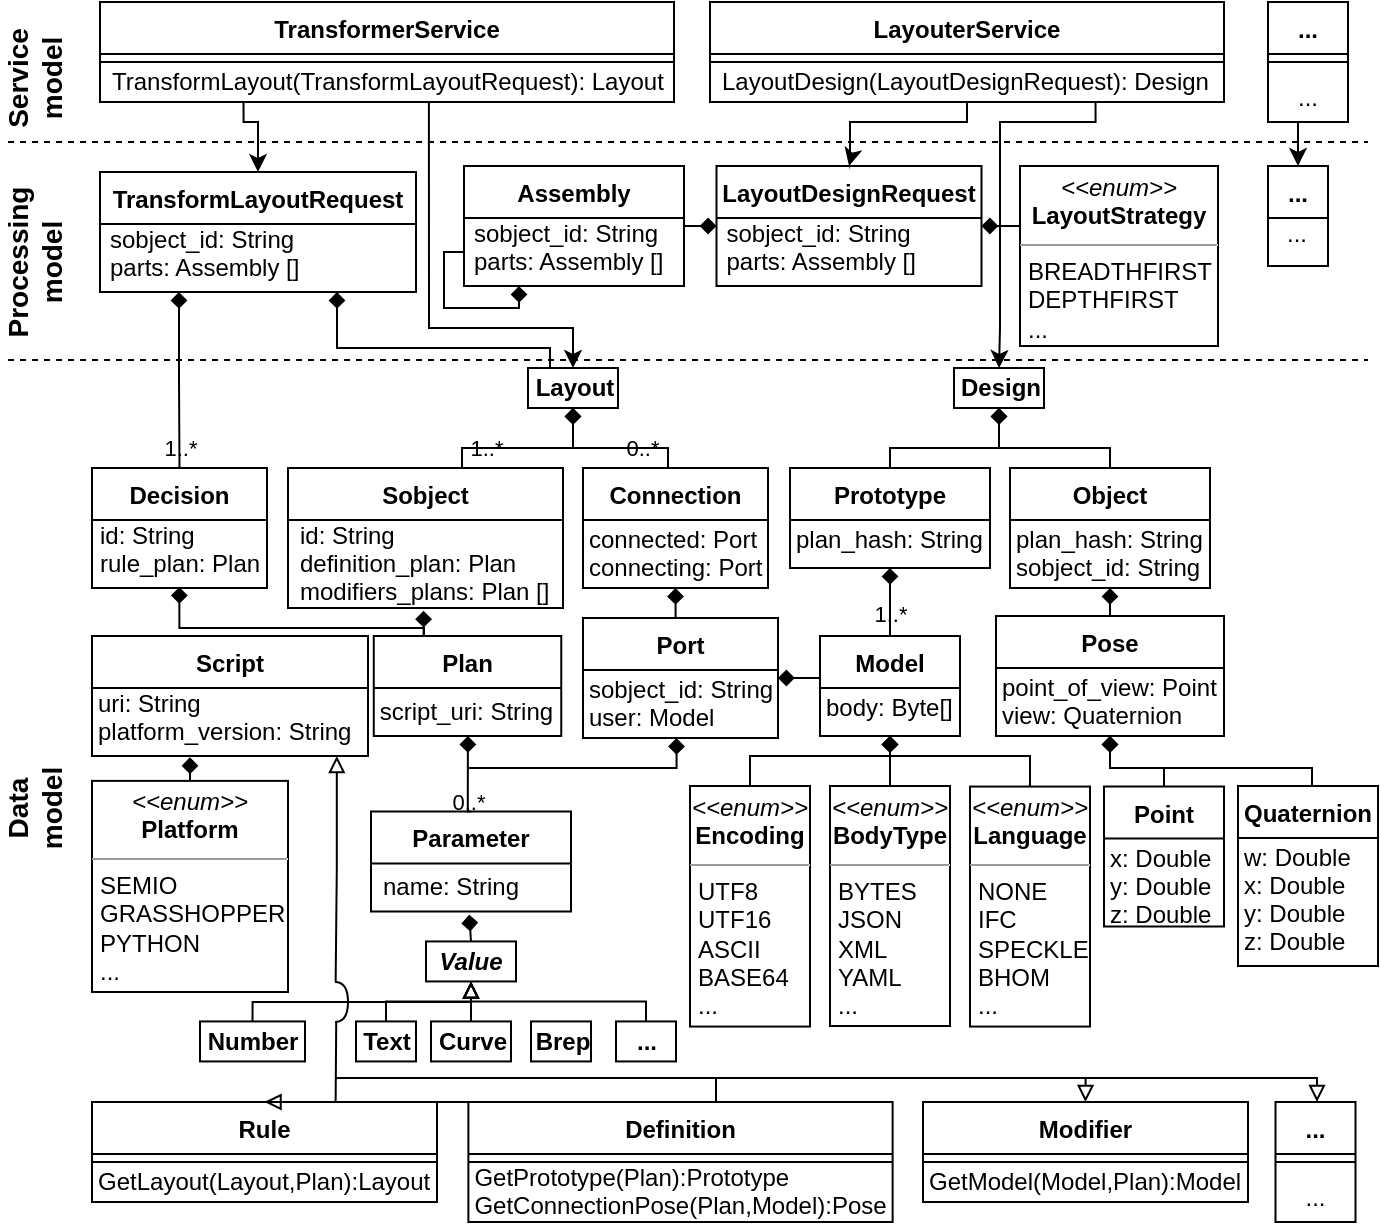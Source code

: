<mxfile version="15.7.3" type="device"><diagram id="bpRwmGWlpcn__vaJsbh3" name="Page-1"><mxGraphModel dx="1422" dy="1957" grid="1" gridSize="10" guides="1" tooltips="1" connect="1" arrows="1" fold="1" page="1" pageScale="1" pageWidth="850" pageHeight="1100" math="0" shadow="0"><root><mxCell id="0"/><mxCell id="1" parent="0"/><mxCell id="4jUgr5Qq2yorTok59dUO-14" style="edgeStyle=orthogonalEdgeStyle;rounded=0;orthogonalLoop=1;jettySize=auto;html=1;exitX=0.5;exitY=0;exitDx=0;exitDy=0;entryX=0.5;entryY=1;entryDx=0;entryDy=0;endArrow=diamond;endFill=1;labelBackgroundColor=none;fillColor=none;" parent="1" source="4jUgr5Qq2yorTok59dUO-49" target="4jUgr5Qq2yorTok59dUO-48" edge="1"><mxGeometry relative="1" as="geometry"><mxPoint x="485" y="90" as="sourcePoint"/><Array as="points"><mxPoint x="537" y="40"/><mxPoint x="592" y="40"/></Array></mxGeometry></mxCell><mxCell id="4jUgr5Qq2yorTok59dUO-72" value="1..*" style="edgeLabel;html=1;align=center;verticalAlign=middle;resizable=0;points=[];labelBackgroundColor=none;fillColor=none;" parent="4jUgr5Qq2yorTok59dUO-14" vertex="1" connectable="0"><mxGeometry x="-0.415" y="1" relative="1" as="geometry"><mxPoint x="9" y="1" as="offset"/></mxGeometry></mxCell><mxCell id="4jUgr5Qq2yorTok59dUO-56" style="edgeStyle=orthogonalEdgeStyle;rounded=0;orthogonalLoop=1;jettySize=auto;html=1;exitX=0.5;exitY=0;exitDx=0;exitDy=0;entryX=0.5;entryY=1;entryDx=0;entryDy=0;endArrow=diamond;endFill=1;labelBackgroundColor=none;fillColor=none;" parent="1" source="4jUgr5Qq2yorTok59dUO-59" target="4jUgr5Qq2yorTok59dUO-48" edge="1"><mxGeometry relative="1" as="geometry"><mxPoint x="650.0" y="50" as="sourcePoint"/><Array as="points"><mxPoint x="640" y="40"/><mxPoint x="593" y="40"/></Array></mxGeometry></mxCell><mxCell id="4jUgr5Qq2yorTok59dUO-73" value="&lt;span style=&quot;color: rgba(0, 0, 0, 0); font-family: monospace; font-size: 0px;&quot;&gt;%3CmxGraphModel%3E%3Croot%3E%3CmxCell%20id%3D%220%22%2F%3E%3CmxCell%20id%3D%221%22%20parent%3D%220%22%2F%3E%3CmxCell%20id%3D%222%22%20value%3D%221..*%22%20style%3D%22edgeLabel%3Bhtml%3D1%3Balign%3Dcenter%3BverticalAlign%3Dmiddle%3Bresizable%3D0%3Bpoints%3D%5B%5D%3B%22%20vertex%3D%221%22%20connectable%3D%220%22%20parent%3D%221%22%3E%3CmxGeometry%20x%3D%22520.4%22%20y%3D%2239%22%20as%3D%22geometry%22%2F%3E%3C%2FmxCell%3E%3C%2Froot%3E%3C%2FmxGraphModel%30&lt;/span&gt;" style="edgeLabel;html=1;align=center;verticalAlign=middle;resizable=0;points=[];labelBackgroundColor=none;fillColor=none;" parent="4jUgr5Qq2yorTok59dUO-56" vertex="1" connectable="0"><mxGeometry x="-0.313" y="-2" relative="1" as="geometry"><mxPoint as="offset"/></mxGeometry></mxCell><mxCell id="4jUgr5Qq2yorTok59dUO-74" value="0..*" style="edgeLabel;html=1;align=center;verticalAlign=middle;resizable=0;points=[];labelBackgroundColor=none;fillColor=none;" parent="4jUgr5Qq2yorTok59dUO-56" vertex="1" connectable="0"><mxGeometry x="-0.272" relative="1" as="geometry"><mxPoint x="2" as="offset"/></mxGeometry></mxCell><mxCell id="4jUgr5Qq2yorTok59dUO-48" value="&lt;b&gt;Layout&lt;/b&gt;" style="html=1;labelBackgroundColor=none;fillColor=none;" parent="1" vertex="1"><mxGeometry x="570" width="45" height="20" as="geometry"/></mxCell><mxCell id="4jUgr5Qq2yorTok59dUO-49" value="Sobject" style="swimlane;fontStyle=1;childLayout=stackLayout;horizontal=1;startSize=26;fillColor=none;horizontalStack=0;resizeParent=1;resizeParentMax=0;resizeLast=0;collapsible=1;marginBottom=0;spacingLeft=0;labelBackgroundColor=none;" parent="1" vertex="1"><mxGeometry x="450" y="50" width="137.5" height="70" as="geometry"/></mxCell><mxCell id="4jUgr5Qq2yorTok59dUO-50" value="id: String&#10;definition_plan: Plan&#10;modifiers_plans: Plan []" style="text;strokeColor=none;fillColor=none;align=left;verticalAlign=top;spacingLeft=4;spacingRight=0;overflow=hidden;rotatable=0;points=[[0,0.5],[1,0.5]];portConstraint=eastwest;spacingTop=-6;labelBackgroundColor=none;" parent="4jUgr5Qq2yorTok59dUO-49" vertex="1"><mxGeometry y="26" width="137.5" height="44" as="geometry"/></mxCell><mxCell id="4jUgr5Qq2yorTok59dUO-63" style="edgeStyle=orthogonalEdgeStyle;rounded=0;orthogonalLoop=1;jettySize=auto;html=1;exitX=0.5;exitY=0;exitDx=0;exitDy=0;entryX=0.5;entryY=1;entryDx=0;entryDy=0;entryPerimeter=0;endArrow=diamond;endFill=1;labelBackgroundColor=none;fillColor=none;" parent="1" source="4jUgr5Qq2yorTok59dUO-57" target="4jUgr5Qq2yorTok59dUO-60" edge="1"><mxGeometry relative="1" as="geometry"/></mxCell><mxCell id="4jUgr5Qq2yorTok59dUO-221" style="edgeStyle=orthogonalEdgeStyle;rounded=0;orthogonalLoop=1;jettySize=auto;html=1;exitX=1;exitY=0.5;exitDx=0;exitDy=0;entryX=0;entryY=0.5;entryDx=0;entryDy=0;labelBackgroundColor=none;fontSize=14;startArrow=diamond;startFill=1;endArrow=none;endFill=0;fillColor=none;" parent="1" source="4jUgr5Qq2yorTok59dUO-57" target="4jUgr5Qq2yorTok59dUO-126" edge="1"><mxGeometry relative="1" as="geometry"/></mxCell><mxCell id="4jUgr5Qq2yorTok59dUO-57" value="Port" style="swimlane;fontStyle=1;childLayout=stackLayout;horizontal=1;startSize=26;fillColor=none;horizontalStack=0;resizeParent=1;resizeParentMax=0;resizeLast=0;collapsible=1;marginBottom=0;swimlaneLine=1;labelBackgroundColor=none;" parent="1" vertex="1"><mxGeometry x="597.5" y="125" width="97.5" height="60" as="geometry"/></mxCell><mxCell id="4jUgr5Qq2yorTok59dUO-58" value="sobject_id: String&#10;user: Model" style="text;strokeColor=none;fillColor=none;align=left;verticalAlign=top;spacingLeft=1;spacingRight=1;overflow=hidden;rotatable=0;points=[[0,0.5],[1,0.5]];portConstraint=eastwest;spacingTop=-4;labelBackgroundColor=none;" parent="4jUgr5Qq2yorTok59dUO-57" vertex="1"><mxGeometry y="26" width="97.5" height="34" as="geometry"/></mxCell><mxCell id="4jUgr5Qq2yorTok59dUO-59" value="Connection" style="swimlane;fontStyle=1;childLayout=stackLayout;horizontal=1;startSize=26;fillColor=none;horizontalStack=0;resizeParent=1;resizeParentMax=0;resizeLast=0;collapsible=1;marginBottom=0;spacingLeft=0;labelBackgroundColor=none;" parent="1" vertex="1"><mxGeometry x="597.5" y="50" width="92.5" height="60" as="geometry"/></mxCell><mxCell id="4jUgr5Qq2yorTok59dUO-60" value="connected: Port&#10;connecting: Port" style="text;strokeColor=none;fillColor=none;align=left;verticalAlign=top;spacingLeft=1;spacingRight=1;overflow=hidden;rotatable=0;points=[[0,0.5],[1,0.5]];portConstraint=eastwest;spacingTop=-4;labelBackgroundColor=none;" parent="4jUgr5Qq2yorTok59dUO-59" vertex="1"><mxGeometry y="26" width="92.5" height="34" as="geometry"/></mxCell><mxCell id="4jUgr5Qq2yorTok59dUO-66" style="edgeStyle=orthogonalEdgeStyle;rounded=0;orthogonalLoop=1;jettySize=auto;html=1;exitX=0.5;exitY=0;exitDx=0;exitDy=0;entryX=0.493;entryY=1.031;entryDx=0;entryDy=0;entryPerimeter=0;endArrow=diamond;endFill=1;labelBackgroundColor=none;fillColor=none;" parent="1" source="4jUgr5Qq2yorTok59dUO-64" target="4jUgr5Qq2yorTok59dUO-50" edge="1"><mxGeometry relative="1" as="geometry"/></mxCell><mxCell id="4jUgr5Qq2yorTok59dUO-64" value="Plan" style="swimlane;fontStyle=1;childLayout=stackLayout;horizontal=1;startSize=26;fillColor=none;horizontalStack=0;resizeParent=1;resizeParentMax=0;resizeLast=0;collapsible=1;marginBottom=0;labelBackgroundColor=none;" parent="1" vertex="1"><mxGeometry x="492.88" y="134" width="93.75" height="50" as="geometry"/></mxCell><mxCell id="4jUgr5Qq2yorTok59dUO-65" value="script_uri: String&#10;" style="text;strokeColor=none;fillColor=none;align=left;verticalAlign=top;spacingLeft=1;spacingRight=2;overflow=hidden;rotatable=0;points=[[0,0.5],[1,0.5]];portConstraint=eastwest;spacingTop=-2;labelBackgroundColor=none;" parent="4jUgr5Qq2yorTok59dUO-64" vertex="1"><mxGeometry y="26" width="93.75" height="24" as="geometry"/></mxCell><mxCell id="4jUgr5Qq2yorTok59dUO-77" style="edgeStyle=orthogonalEdgeStyle;rounded=0;orthogonalLoop=1;jettySize=auto;html=1;exitX=0.5;exitY=0;exitDx=0;exitDy=0;entryX=0.502;entryY=1;entryDx=0;entryDy=0;entryPerimeter=0;endArrow=diamond;endFill=1;labelBackgroundColor=none;fillColor=none;" parent="1" source="4jUgr5Qq2yorTok59dUO-67" target="4jUgr5Qq2yorTok59dUO-65" edge="1"><mxGeometry relative="1" as="geometry"/></mxCell><mxCell id="4jUgr5Qq2yorTok59dUO-78" value="0..*" style="edgeLabel;html=1;align=center;verticalAlign=middle;resizable=0;points=[];labelBackgroundColor=none;fillColor=none;" parent="4jUgr5Qq2yorTok59dUO-77" vertex="1" connectable="0"><mxGeometry x="-0.207" y="-1" relative="1" as="geometry"><mxPoint x="-1" y="9" as="offset"/></mxGeometry></mxCell><mxCell id="4jUgr5Qq2yorTok59dUO-95" style="edgeStyle=orthogonalEdgeStyle;rounded=0;orthogonalLoop=1;jettySize=auto;html=1;entryX=0.5;entryY=1;entryDx=0;entryDy=0;endArrow=diamond;endFill=1;labelBackgroundColor=none;fillColor=none;" parent="1" edge="1"><mxGeometry relative="1" as="geometry"><mxPoint x="540" y="200" as="sourcePoint"/><mxPoint x="644.25" y="185" as="targetPoint"/><Array as="points"><mxPoint x="644" y="200"/></Array></mxGeometry></mxCell><mxCell id="4jUgr5Qq2yorTok59dUO-67" value="Parameter" style="swimlane;fontStyle=1;childLayout=stackLayout;horizontal=1;startSize=26;fillColor=none;horizontalStack=0;resizeParent=1;resizeParentMax=0;resizeLast=0;collapsible=1;marginBottom=0;labelBackgroundColor=none;" parent="1" vertex="1"><mxGeometry x="491.5" y="221.72" width="100" height="50" as="geometry"/></mxCell><mxCell id="4jUgr5Qq2yorTok59dUO-68" value="name: String&#10;" style="text;strokeColor=none;fillColor=none;align=left;verticalAlign=top;spacingLeft=4;spacingRight=4;overflow=hidden;rotatable=0;points=[[0,0.5],[1,0.5]];portConstraint=eastwest;spacingTop=-2;labelBackgroundColor=none;" parent="4jUgr5Qq2yorTok59dUO-67" vertex="1"><mxGeometry y="26" width="100" height="24" as="geometry"/></mxCell><mxCell id="4jUgr5Qq2yorTok59dUO-75" style="edgeStyle=orthogonalEdgeStyle;rounded=0;orthogonalLoop=1;jettySize=auto;html=1;exitX=0.5;exitY=0;exitDx=0;exitDy=0;entryX=0.491;entryY=1.067;entryDx=0;entryDy=0;entryPerimeter=0;endArrow=diamond;endFill=1;labelBackgroundColor=none;fillColor=none;" parent="1" source="4jUgr5Qq2yorTok59dUO-71" target="4jUgr5Qq2yorTok59dUO-68" edge="1"><mxGeometry relative="1" as="geometry"/></mxCell><mxCell id="4jUgr5Qq2yorTok59dUO-71" value="&lt;b&gt;&lt;i&gt;Value&lt;/i&gt;&lt;/b&gt;" style="html=1;spacingLeft=-1;labelBackgroundColor=none;fillColor=none;" parent="1" vertex="1"><mxGeometry x="519" y="286.72" width="45" height="20" as="geometry"/></mxCell><mxCell id="4jUgr5Qq2yorTok59dUO-88" style="edgeStyle=orthogonalEdgeStyle;rounded=0;orthogonalLoop=1;jettySize=auto;html=1;exitX=0.5;exitY=0;exitDx=0;exitDy=0;entryX=0.5;entryY=1;entryDx=0;entryDy=0;endArrow=block;endFill=0;labelBackgroundColor=none;fillColor=none;" parent="1" source="4jUgr5Qq2yorTok59dUO-80" target="4jUgr5Qq2yorTok59dUO-71" edge="1"><mxGeometry relative="1" as="geometry"><Array as="points"><mxPoint x="499" y="316.72"/><mxPoint x="542" y="316.72"/></Array></mxGeometry></mxCell><mxCell id="4jUgr5Qq2yorTok59dUO-80" value="&lt;b&gt;Text&lt;/b&gt;" style="html=1;labelBackgroundColor=none;fillColor=none;" parent="1" vertex="1"><mxGeometry x="484" y="326.72" width="30" height="20" as="geometry"/></mxCell><mxCell id="4jUgr5Qq2yorTok59dUO-86" style="edgeStyle=orthogonalEdgeStyle;rounded=0;orthogonalLoop=1;jettySize=auto;html=1;exitX=0.5;exitY=0;exitDx=0;exitDy=0;entryX=0.5;entryY=1;entryDx=0;entryDy=0;endArrow=block;endFill=0;labelBackgroundColor=none;fillColor=none;" parent="1" source="4jUgr5Qq2yorTok59dUO-83" target="4jUgr5Qq2yorTok59dUO-71" edge="1"><mxGeometry relative="1" as="geometry"><mxPoint x="525.5" y="306.72" as="targetPoint"/><Array as="points"><mxPoint x="432" y="317"/><mxPoint x="542" y="317"/></Array></mxGeometry></mxCell><mxCell id="4jUgr5Qq2yorTok59dUO-83" value="&lt;b&gt;Number&lt;/b&gt;" style="html=1;labelBackgroundColor=none;fillColor=none;" parent="1" vertex="1"><mxGeometry x="406" y="326.72" width="52.5" height="20" as="geometry"/></mxCell><mxCell id="4jUgr5Qq2yorTok59dUO-89" style="edgeStyle=orthogonalEdgeStyle;rounded=0;orthogonalLoop=1;jettySize=auto;html=1;exitX=0.5;exitY=0;exitDx=0;exitDy=0;entryX=0.5;entryY=1;entryDx=0;entryDy=0;endArrow=block;endFill=0;labelBackgroundColor=none;fillColor=none;" parent="1" source="4jUgr5Qq2yorTok59dUO-84" target="4jUgr5Qq2yorTok59dUO-71" edge="1"><mxGeometry relative="1" as="geometry"><Array as="points"><mxPoint x="542" y="316.72"/><mxPoint x="542" y="316.72"/></Array></mxGeometry></mxCell><mxCell id="4jUgr5Qq2yorTok59dUO-84" value="&lt;b&gt;Curve&lt;/b&gt;" style="html=1;labelBackgroundColor=none;fillColor=none;" parent="1" vertex="1"><mxGeometry x="521.5" y="326.72" width="40" height="20" as="geometry"/></mxCell><mxCell id="4jUgr5Qq2yorTok59dUO-91" style="edgeStyle=orthogonalEdgeStyle;rounded=0;orthogonalLoop=1;jettySize=auto;html=1;exitX=0.5;exitY=0;exitDx=0;exitDy=0;entryX=0.5;entryY=1;entryDx=0;entryDy=0;endArrow=block;endFill=0;labelBackgroundColor=none;fillColor=none;" parent="1" source="4jUgr5Qq2yorTok59dUO-92" target="4jUgr5Qq2yorTok59dUO-71" edge="1"><mxGeometry relative="1" as="geometry"><Array as="points"><mxPoint x="629" y="316.72"/><mxPoint x="542" y="316.72"/></Array></mxGeometry></mxCell><mxCell id="4jUgr5Qq2yorTok59dUO-90" value="&lt;b&gt;Brep&lt;/b&gt;" style="html=1;labelBackgroundColor=none;fillColor=none;" parent="1" vertex="1"><mxGeometry x="571.5" y="326.72" width="30" height="20" as="geometry"/></mxCell><mxCell id="4jUgr5Qq2yorTok59dUO-92" value="&lt;b&gt;...&lt;/b&gt;" style="html=1;labelBackgroundColor=none;fillColor=none;" parent="1" vertex="1"><mxGeometry x="614" y="326.72" width="30" height="20" as="geometry"/></mxCell><mxCell id="4jUgr5Qq2yorTok59dUO-141" style="edgeStyle=orthogonalEdgeStyle;rounded=0;orthogonalLoop=1;jettySize=auto;html=1;exitX=0.5;exitY=1;exitDx=0;exitDy=0;entryX=0.5;entryY=0;entryDx=0;entryDy=0;startArrow=diamond;startFill=1;endArrow=none;endFill=0;labelBackgroundColor=none;fillColor=none;" parent="1" source="4jUgr5Qq2yorTok59dUO-93" target="4jUgr5Qq2yorTok59dUO-136" edge="1"><mxGeometry relative="1" as="geometry"><Array as="points"><mxPoint x="806" y="40"/><mxPoint x="751" y="40"/></Array></mxGeometry></mxCell><mxCell id="4jUgr5Qq2yorTok59dUO-142" style="edgeStyle=orthogonalEdgeStyle;rounded=0;orthogonalLoop=1;jettySize=auto;html=1;exitX=0.5;exitY=1;exitDx=0;exitDy=0;entryX=0.5;entryY=0;entryDx=0;entryDy=0;startArrow=diamond;startFill=1;endArrow=none;endFill=0;labelBackgroundColor=none;fillColor=none;" parent="1" source="4jUgr5Qq2yorTok59dUO-93" target="4jUgr5Qq2yorTok59dUO-139" edge="1"><mxGeometry relative="1" as="geometry"><Array as="points"><mxPoint x="806" y="40"/><mxPoint x="861" y="40"/></Array></mxGeometry></mxCell><mxCell id="4jUgr5Qq2yorTok59dUO-93" value="&lt;b&gt;Design&lt;/b&gt;" style="html=1;labelBackgroundColor=none;fillColor=none;" parent="1" vertex="1"><mxGeometry x="783" width="45" height="20" as="geometry"/></mxCell><mxCell id="4jUgr5Qq2yorTok59dUO-114" value="&lt;p style=&quot;margin: 0px ; margin-top: 4px ; text-align: center&quot;&gt;&lt;i&gt;&amp;lt;&amp;lt;enum&amp;gt;&amp;gt;&lt;/i&gt;&lt;br&gt;&lt;b&gt;BodyType&lt;/b&gt;&lt;/p&gt;&lt;hr size=&quot;1&quot;&gt;&lt;p style=&quot;margin: 0px ; margin-left: 4px&quot;&gt;BYTES&lt;/p&gt;&lt;p style=&quot;margin: 0px ; margin-left: 4px&quot;&gt;JSON&lt;/p&gt;&lt;p style=&quot;margin: 0px ; margin-left: 4px&quot;&gt;XML&lt;/p&gt;&lt;p style=&quot;margin: 0px ; margin-left: 4px&quot;&gt;YAML&lt;/p&gt;&lt;p style=&quot;margin: 0px ; margin-left: 4px&quot;&gt;...&lt;/p&gt;" style="verticalAlign=top;align=left;overflow=fill;fontSize=12;fontFamily=Helvetica;html=1;labelBackgroundColor=none;fillColor=none;" parent="1" vertex="1"><mxGeometry x="721" y="209" width="60" height="120" as="geometry"/></mxCell><mxCell id="4jUgr5Qq2yorTok59dUO-120" value="&lt;p style=&quot;margin: 0px ; margin-top: 4px ; text-align: center&quot;&gt;&lt;i&gt;&amp;lt;&amp;lt;enum&amp;gt;&amp;gt;&lt;/i&gt;&lt;br&gt;&lt;b&gt;Encoding&lt;/b&gt;&lt;/p&gt;&lt;hr size=&quot;1&quot;&gt;&lt;p style=&quot;margin: 0px ; margin-left: 4px&quot;&gt;UTF8&lt;/p&gt;&lt;p style=&quot;margin: 0px ; margin-left: 4px&quot;&gt;UTF16&lt;/p&gt;&lt;p style=&quot;margin: 0px ; margin-left: 4px&quot;&gt;ASCII&lt;/p&gt;&lt;p style=&quot;margin: 0px ; margin-left: 4px&quot;&gt;BASE64&lt;/p&gt;&lt;p style=&quot;margin: 0px ; margin-left: 4px&quot;&gt;...&lt;/p&gt;" style="verticalAlign=top;align=left;overflow=fill;fontSize=12;fontFamily=Helvetica;html=1;labelBackgroundColor=none;fillColor=none;" parent="1" vertex="1"><mxGeometry x="651" y="209" width="60" height="120.28" as="geometry"/></mxCell><mxCell id="4jUgr5Qq2yorTok59dUO-121" value="&lt;p style=&quot;margin: 0px ; margin-top: 4px ; text-align: center&quot;&gt;&lt;i&gt;&amp;lt;&amp;lt;enum&amp;gt;&amp;gt;&lt;/i&gt;&lt;br&gt;&lt;b&gt;Language&lt;/b&gt;&lt;/p&gt;&lt;hr size=&quot;1&quot;&gt;&lt;p style=&quot;margin: 0px ; margin-left: 4px&quot;&gt;&lt;span&gt;NONE&lt;/span&gt;&lt;/p&gt;&lt;p style=&quot;margin: 0px ; margin-left: 4px&quot;&gt;&lt;span&gt;IFC&lt;/span&gt;&lt;/p&gt;&lt;p style=&quot;margin: 0px ; margin-left: 4px&quot;&gt;SPECKLE&lt;/p&gt;&lt;p style=&quot;margin: 0px ; margin-left: 4px&quot;&gt;BHOM&lt;/p&gt;&lt;p style=&quot;margin: 0px ; margin-left: 4px&quot;&gt;...&lt;/p&gt;" style="verticalAlign=top;align=left;overflow=fill;fontSize=12;fontFamily=Helvetica;html=1;labelBackgroundColor=none;fillColor=none;" parent="1" vertex="1"><mxGeometry x="791" y="209.28" width="60" height="120" as="geometry"/></mxCell><mxCell id="4jUgr5Qq2yorTok59dUO-130" style="edgeStyle=orthogonalEdgeStyle;rounded=0;orthogonalLoop=1;jettySize=auto;html=1;entryX=0.5;entryY=0;entryDx=0;entryDy=0;endArrow=none;endFill=0;startArrow=diamond;startFill=1;labelBackgroundColor=none;fillColor=none;" parent="1" source="4jUgr5Qq2yorTok59dUO-126" target="4jUgr5Qq2yorTok59dUO-114" edge="1"><mxGeometry relative="1" as="geometry"/></mxCell><mxCell id="4jUgr5Qq2yorTok59dUO-134" style="edgeStyle=orthogonalEdgeStyle;rounded=0;orthogonalLoop=1;jettySize=auto;html=1;exitX=0.5;exitY=1;exitDx=0;exitDy=0;entryX=0.5;entryY=0;entryDx=0;entryDy=0;startArrow=diamond;startFill=1;endArrow=none;endFill=0;labelBackgroundColor=none;fillColor=none;" parent="1" source="4jUgr5Qq2yorTok59dUO-126" target="4jUgr5Qq2yorTok59dUO-121" edge="1"><mxGeometry relative="1" as="geometry"><Array as="points"><mxPoint x="751" y="194"/><mxPoint x="821" y="194"/></Array></mxGeometry></mxCell><mxCell id="4jUgr5Qq2yorTok59dUO-135" style="edgeStyle=orthogonalEdgeStyle;rounded=0;orthogonalLoop=1;jettySize=auto;html=1;exitX=0.5;exitY=1;exitDx=0;exitDy=0;entryX=0.5;entryY=0;entryDx=0;entryDy=0;startArrow=diamond;startFill=1;endArrow=none;endFill=0;labelBackgroundColor=none;fillColor=none;" parent="1" source="4jUgr5Qq2yorTok59dUO-126" target="4jUgr5Qq2yorTok59dUO-120" edge="1"><mxGeometry relative="1" as="geometry"><Array as="points"><mxPoint x="751" y="194"/><mxPoint x="681" y="194"/></Array></mxGeometry></mxCell><mxCell id="4jUgr5Qq2yorTok59dUO-126" value="Model" style="swimlane;fontStyle=1;childLayout=stackLayout;horizontal=1;startSize=26;fillColor=none;horizontalStack=0;resizeParent=1;resizeParentMax=0;resizeLast=0;collapsible=1;marginBottom=0;swimlaneLine=1;labelBackgroundColor=none;" parent="1" vertex="1"><mxGeometry x="716" y="134" width="70" height="50" as="geometry"/></mxCell><mxCell id="4jUgr5Qq2yorTok59dUO-127" value="body: Byte[]" style="text;strokeColor=none;fillColor=none;align=left;verticalAlign=top;spacingLeft=1;spacingRight=1;overflow=hidden;rotatable=0;points=[[0,0.5],[1,0.5]];portConstraint=eastwest;spacingTop=-4;labelBackgroundColor=none;" parent="4jUgr5Qq2yorTok59dUO-126" vertex="1"><mxGeometry y="26" width="70" height="24" as="geometry"/></mxCell><mxCell id="4jUgr5Qq2yorTok59dUO-143" style="edgeStyle=orthogonalEdgeStyle;rounded=0;orthogonalLoop=1;jettySize=auto;html=1;exitX=0.5;exitY=1;exitDx=0;exitDy=0;entryX=0.5;entryY=0;entryDx=0;entryDy=0;startArrow=diamond;startFill=1;endArrow=none;endFill=0;labelBackgroundColor=none;fillColor=none;" parent="1" source="4jUgr5Qq2yorTok59dUO-136" target="4jUgr5Qq2yorTok59dUO-126" edge="1"><mxGeometry relative="1" as="geometry"><Array as="points"><mxPoint x="751" y="120"/><mxPoint x="751" y="120"/></Array></mxGeometry></mxCell><mxCell id="4jUgr5Qq2yorTok59dUO-144" value="1..*" style="edgeLabel;html=1;align=center;verticalAlign=middle;resizable=0;points=[];labelBackgroundColor=none;fillColor=none;" parent="4jUgr5Qq2yorTok59dUO-143" vertex="1" connectable="0"><mxGeometry x="0.322" relative="1" as="geometry"><mxPoint as="offset"/></mxGeometry></mxCell><mxCell id="4jUgr5Qq2yorTok59dUO-136" value="Prototype" style="swimlane;fontStyle=1;childLayout=stackLayout;horizontal=1;startSize=26;fillColor=none;horizontalStack=0;resizeParent=1;resizeParentMax=0;resizeLast=0;collapsible=1;marginBottom=0;spacingLeft=0;labelBackgroundColor=none;" parent="1" vertex="1"><mxGeometry x="701" y="50" width="100" height="50" as="geometry"/></mxCell><mxCell id="4jUgr5Qq2yorTok59dUO-137" value="plan_hash: String&#10;" style="text;strokeColor=none;fillColor=none;align=left;verticalAlign=top;spacingLeft=1;spacingRight=1;overflow=hidden;rotatable=0;points=[[0,0.5],[1,0.5]];portConstraint=eastwest;spacingTop=-4;labelBackgroundColor=none;" parent="4jUgr5Qq2yorTok59dUO-136" vertex="1"><mxGeometry y="26" width="100" height="24" as="geometry"/></mxCell><mxCell id="4jUgr5Qq2yorTok59dUO-160" style="edgeStyle=orthogonalEdgeStyle;rounded=0;orthogonalLoop=1;jettySize=auto;html=1;exitX=0.5;exitY=1;exitDx=0;exitDy=0;entryX=0.5;entryY=0;entryDx=0;entryDy=0;startArrow=diamond;startFill=1;endArrow=none;endFill=0;labelBackgroundColor=none;fillColor=none;" parent="1" source="4jUgr5Qq2yorTok59dUO-139" target="4jUgr5Qq2yorTok59dUO-158" edge="1"><mxGeometry relative="1" as="geometry"/></mxCell><mxCell id="4jUgr5Qq2yorTok59dUO-139" value="Object" style="swimlane;fontStyle=1;childLayout=stackLayout;horizontal=1;startSize=26;fillColor=none;horizontalStack=0;resizeParent=1;resizeParentMax=0;resizeLast=0;collapsible=1;marginBottom=0;spacingLeft=0;labelBackgroundColor=none;" parent="1" vertex="1"><mxGeometry x="811" y="50" width="100" height="60" as="geometry"/></mxCell><mxCell id="4jUgr5Qq2yorTok59dUO-140" value="plan_hash: String&#10;sobject_id: String&#10;" style="text;strokeColor=none;fillColor=none;align=left;verticalAlign=top;spacingLeft=1;spacingRight=1;overflow=hidden;rotatable=0;points=[[0,0.5],[1,0.5]];portConstraint=eastwest;spacingTop=-4;labelBackgroundColor=none;" parent="4jUgr5Qq2yorTok59dUO-139" vertex="1"><mxGeometry y="26" width="100" height="34" as="geometry"/></mxCell><mxCell id="4jUgr5Qq2yorTok59dUO-152" value="Point" style="swimlane;fontStyle=1;childLayout=stackLayout;horizontal=1;startSize=26;fillColor=none;horizontalStack=0;resizeParent=1;resizeParentMax=0;resizeLast=0;collapsible=1;marginBottom=0;spacingLeft=0;labelBackgroundColor=none;" parent="1" vertex="1"><mxGeometry x="858" y="209.28" width="60" height="70" as="geometry"/></mxCell><mxCell id="4jUgr5Qq2yorTok59dUO-153" value="x: Double&#10;y: Double&#10;z: Double" style="text;strokeColor=none;fillColor=none;align=left;verticalAlign=top;spacingLeft=1;spacingRight=1;overflow=hidden;rotatable=0;points=[[0,0.5],[1,0.5]];portConstraint=eastwest;spacingTop=-4;labelBackgroundColor=none;" parent="4jUgr5Qq2yorTok59dUO-152" vertex="1"><mxGeometry y="26" width="60" height="44" as="geometry"/></mxCell><mxCell id="4jUgr5Qq2yorTok59dUO-154" value="Quaternion" style="swimlane;fontStyle=1;childLayout=stackLayout;horizontal=1;startSize=26;fillColor=none;horizontalStack=0;resizeParent=1;resizeParentMax=0;resizeLast=0;collapsible=1;marginBottom=0;spacingLeft=0;labelBackgroundColor=none;" parent="1" vertex="1"><mxGeometry x="925" y="209" width="70" height="90" as="geometry"/></mxCell><mxCell id="4jUgr5Qq2yorTok59dUO-155" value="w: Double&#10;x: Double&#10;y: Double&#10;z: Double" style="text;strokeColor=none;fillColor=none;align=left;verticalAlign=top;spacingLeft=1;spacingRight=1;overflow=hidden;rotatable=0;points=[[0,0.5],[1,0.5]];portConstraint=eastwest;spacingTop=-4;labelBackgroundColor=none;" parent="4jUgr5Qq2yorTok59dUO-154" vertex="1"><mxGeometry y="26" width="70" height="64" as="geometry"/></mxCell><mxCell id="4jUgr5Qq2yorTok59dUO-161" style="edgeStyle=orthogonalEdgeStyle;rounded=0;orthogonalLoop=1;jettySize=auto;html=1;exitX=0.5;exitY=1;exitDx=0;exitDy=0;entryX=0.5;entryY=0;entryDx=0;entryDy=0;startArrow=diamond;startFill=1;endArrow=none;endFill=0;labelBackgroundColor=none;fillColor=none;" parent="1" source="4jUgr5Qq2yorTok59dUO-158" target="4jUgr5Qq2yorTok59dUO-152" edge="1"><mxGeometry relative="1" as="geometry"><Array as="points"><mxPoint x="861" y="200"/><mxPoint x="888" y="200"/></Array></mxGeometry></mxCell><mxCell id="4jUgr5Qq2yorTok59dUO-162" style="edgeStyle=orthogonalEdgeStyle;rounded=0;orthogonalLoop=1;jettySize=auto;html=1;exitX=0.5;exitY=1;exitDx=0;exitDy=0;entryX=0.5;entryY=0;entryDx=0;entryDy=0;startArrow=diamond;startFill=1;endArrow=none;endFill=0;labelBackgroundColor=none;fillColor=none;" parent="1" source="4jUgr5Qq2yorTok59dUO-158" target="4jUgr5Qq2yorTok59dUO-154" edge="1"><mxGeometry relative="1" as="geometry"><Array as="points"><mxPoint x="861" y="200"/><mxPoint x="962" y="200"/></Array></mxGeometry></mxCell><mxCell id="4jUgr5Qq2yorTok59dUO-158" value="Pose" style="swimlane;fontStyle=1;childLayout=stackLayout;horizontal=1;startSize=26;fillColor=none;horizontalStack=0;resizeParent=1;resizeParentMax=0;resizeLast=0;collapsible=1;marginBottom=0;spacingLeft=0;labelBackgroundColor=none;" parent="1" vertex="1"><mxGeometry x="804" y="124" width="114" height="60" as="geometry"/></mxCell><mxCell id="4jUgr5Qq2yorTok59dUO-159" value="point_of_view: Point&#10;view: Quaternion" style="text;strokeColor=none;fillColor=none;align=left;verticalAlign=top;spacingLeft=1;spacingRight=1;overflow=hidden;rotatable=0;points=[[0,0.5],[1,0.5]];portConstraint=eastwest;spacingTop=-4;labelBackgroundColor=none;" parent="4jUgr5Qq2yorTok59dUO-158" vertex="1"><mxGeometry y="26" width="114" height="34" as="geometry"/></mxCell><mxCell id="4jUgr5Qq2yorTok59dUO-163" value="Assembly" style="swimlane;fontStyle=1;childLayout=stackLayout;horizontal=1;startSize=26;fillColor=none;horizontalStack=0;resizeParent=1;resizeParentMax=0;resizeLast=0;collapsible=1;marginBottom=0;labelBackgroundColor=none;" parent="1" vertex="1"><mxGeometry x="538" y="-101" width="110" height="60" as="geometry"/></mxCell><mxCell id="4jUgr5Qq2yorTok59dUO-164" value="sobject_id: String&#10;parts: Assembly []" style="text;strokeColor=none;fillColor=none;align=left;verticalAlign=top;spacingLeft=3;spacingRight=4;overflow=hidden;rotatable=0;points=[[0,0.5],[1,0.5]];portConstraint=eastwest;spacingTop=-6;labelBackgroundColor=none;" parent="4jUgr5Qq2yorTok59dUO-163" vertex="1"><mxGeometry y="26" width="110" height="34" as="geometry"/></mxCell><mxCell id="4jUgr5Qq2yorTok59dUO-207" style="edgeStyle=orthogonalEdgeStyle;rounded=0;orthogonalLoop=1;jettySize=auto;html=1;exitX=0.25;exitY=1;exitDx=0;exitDy=0;entryX=0;entryY=0.5;entryDx=0;entryDy=0;fontSize=14;startArrow=diamond;startFill=1;endArrow=none;endFill=0;labelBackgroundColor=none;fillColor=none;" parent="4jUgr5Qq2yorTok59dUO-163" source="4jUgr5Qq2yorTok59dUO-163" target="4jUgr5Qq2yorTok59dUO-164" edge="1"><mxGeometry relative="1" as="geometry"><Array as="points"><mxPoint x="28" y="71"/><mxPoint x="-10" y="71"/><mxPoint x="-10" y="43"/></Array></mxGeometry></mxCell><mxCell id="4jUgr5Qq2yorTok59dUO-208" style="edgeStyle=orthogonalEdgeStyle;rounded=0;orthogonalLoop=1;jettySize=auto;html=1;exitX=0;exitY=0.5;exitDx=0;exitDy=0;entryX=0.995;entryY=0.108;entryDx=0;entryDy=0;entryPerimeter=0;fontSize=14;startArrow=diamond;startFill=1;endArrow=none;endFill=0;labelBackgroundColor=none;fillColor=none;" parent="1" source="4jUgr5Qq2yorTok59dUO-165" target="4jUgr5Qq2yorTok59dUO-164" edge="1"><mxGeometry relative="1" as="geometry"/></mxCell><mxCell id="4jUgr5Qq2yorTok59dUO-209" style="edgeStyle=orthogonalEdgeStyle;rounded=0;orthogonalLoop=1;jettySize=auto;html=1;exitX=1;exitY=0.5;exitDx=0;exitDy=0;entryX=0;entryY=0.5;entryDx=0;entryDy=0;fontSize=14;startArrow=diamond;startFill=1;endArrow=none;endFill=0;labelBackgroundColor=none;fillColor=none;" parent="1" source="4jUgr5Qq2yorTok59dUO-165" target="4jUgr5Qq2yorTok59dUO-167" edge="1"><mxGeometry relative="1" as="geometry"/></mxCell><mxCell id="4jUgr5Qq2yorTok59dUO-165" value="LayoutDesignRequest" style="swimlane;fontStyle=1;childLayout=stackLayout;horizontal=1;startSize=26;fillColor=none;horizontalStack=0;resizeParent=1;resizeParentMax=0;resizeLast=0;collapsible=1;marginBottom=0;labelBackgroundColor=none;" parent="1" vertex="1"><mxGeometry x="664.25" y="-101" width="132.5" height="60" as="geometry"/></mxCell><mxCell id="4jUgr5Qq2yorTok59dUO-166" value="sobject_id: String&#10;parts: Assembly []" style="text;strokeColor=none;fillColor=none;align=left;verticalAlign=top;spacingLeft=3;spacingRight=4;overflow=hidden;rotatable=0;points=[[0,0.5],[1,0.5]];portConstraint=eastwest;spacingTop=-6;labelBackgroundColor=none;" parent="4jUgr5Qq2yorTok59dUO-165" vertex="1"><mxGeometry y="26" width="132.5" height="34" as="geometry"/></mxCell><mxCell id="4jUgr5Qq2yorTok59dUO-167" value="&lt;p style=&quot;margin: 0px ; margin-top: 4px ; text-align: center&quot;&gt;&lt;i&gt;&amp;lt;&amp;lt;enum&amp;gt;&amp;gt;&lt;/i&gt;&lt;br&gt;&lt;b&gt;LayoutStrategy&lt;/b&gt;&lt;/p&gt;&lt;hr size=&quot;1&quot;&gt;&lt;p style=&quot;margin: 0px ; margin-left: 4px&quot;&gt;BREADTHFIRST&lt;/p&gt;&lt;p style=&quot;margin: 0px ; margin-left: 4px&quot;&gt;DEPTHFIRST&lt;/p&gt;&lt;p style=&quot;margin: 0px ; margin-left: 4px&quot;&gt;...&lt;/p&gt;" style="verticalAlign=top;align=left;overflow=fill;fontSize=12;fontFamily=Helvetica;html=1;labelBackgroundColor=none;fillColor=none;" parent="1" vertex="1"><mxGeometry x="816" y="-101" width="99" height="90" as="geometry"/></mxCell><mxCell id="4jUgr5Qq2yorTok59dUO-206" style="edgeStyle=orthogonalEdgeStyle;rounded=0;orthogonalLoop=1;jettySize=auto;html=1;exitX=0.25;exitY=1;exitDx=0;exitDy=0;entryX=0.5;entryY=0;entryDx=0;entryDy=0;fontSize=14;startArrow=none;startFill=0;endArrow=classic;endFill=1;labelBackgroundColor=none;fillColor=none;" parent="1" source="4jUgr5Qq2yorTok59dUO-174" target="4jUgr5Qq2yorTok59dUO-187" edge="1"><mxGeometry relative="1" as="geometry"><Array as="points"><mxPoint x="435" y="-123"/></Array></mxGeometry></mxCell><mxCell id="4jUgr5Qq2yorTok59dUO-210" style="edgeStyle=orthogonalEdgeStyle;rounded=0;orthogonalLoop=1;jettySize=auto;html=1;exitX=0.573;exitY=1.002;exitDx=0;exitDy=0;entryX=0.5;entryY=0;entryDx=0;entryDy=0;fontSize=14;startArrow=none;startFill=0;endArrow=classic;endFill=1;exitPerimeter=0;labelBackgroundColor=none;fillColor=none;" parent="1" source="4jUgr5Qq2yorTok59dUO-177" target="4jUgr5Qq2yorTok59dUO-48" edge="1"><mxGeometry relative="1" as="geometry"><Array as="points"><mxPoint x="521" y="-20"/><mxPoint x="593" y="-20"/></Array></mxGeometry></mxCell><mxCell id="4jUgr5Qq2yorTok59dUO-174" value="TransformerService" style="swimlane;fontStyle=1;align=center;verticalAlign=top;childLayout=stackLayout;horizontal=1;startSize=26;horizontalStack=0;resizeParent=1;resizeParentMax=0;resizeLast=0;collapsible=1;marginBottom=0;strokeColor=default;labelBackgroundColor=none;fillColor=none;" parent="1" vertex="1"><mxGeometry x="356" y="-183" width="287" height="50" as="geometry"/></mxCell><mxCell id="4jUgr5Qq2yorTok59dUO-176" value="" style="line;strokeWidth=1;fillColor=none;align=left;verticalAlign=middle;spacingTop=-1;spacingLeft=3;spacingRight=3;rotatable=0;labelPosition=right;points=[];portConstraint=eastwest;labelBackgroundColor=none;" parent="4jUgr5Qq2yorTok59dUO-174" vertex="1"><mxGeometry y="26" width="287" height="8" as="geometry"/></mxCell><mxCell id="4jUgr5Qq2yorTok59dUO-177" value="TransformLayout(TransformLayoutRequest): Layout" style="text;strokeColor=none;fillColor=none;align=left;verticalAlign=top;spacingLeft=4;spacingRight=4;overflow=hidden;rotatable=0;points=[[0,0.5],[1,0.5]];portConstraint=eastwest;labelBackgroundColor=none;spacingTop=-8;" parent="4jUgr5Qq2yorTok59dUO-174" vertex="1"><mxGeometry y="34" width="287" height="16" as="geometry"/></mxCell><mxCell id="4jUgr5Qq2yorTok59dUO-179" value="" style="endArrow=none;dashed=1;html=1;rounded=0;labelBackgroundColor=none;fillColor=none;" parent="1" edge="1"><mxGeometry width="50" height="50" relative="1" as="geometry"><mxPoint x="310" y="-4" as="sourcePoint"/><mxPoint x="990" y="-4" as="targetPoint"/></mxGeometry></mxCell><mxCell id="4jUgr5Qq2yorTok59dUO-180" value="" style="endArrow=none;dashed=1;html=1;rounded=0;labelBackgroundColor=none;fillColor=none;" parent="1" edge="1"><mxGeometry width="50" height="50" relative="1" as="geometry"><mxPoint x="310" y="-113" as="sourcePoint"/><mxPoint x="990" y="-113" as="targetPoint"/></mxGeometry></mxCell><mxCell id="4jUgr5Qq2yorTok59dUO-212" style="edgeStyle=orthogonalEdgeStyle;rounded=0;orthogonalLoop=1;jettySize=auto;html=1;exitX=0.5;exitY=1;exitDx=0;exitDy=0;entryX=0.5;entryY=0;entryDx=0;entryDy=0;fontSize=14;startArrow=none;startFill=0;endArrow=classic;endFill=1;labelBackgroundColor=none;fillColor=none;" parent="1" source="4jUgr5Qq2yorTok59dUO-181" target="4jUgr5Qq2yorTok59dUO-165" edge="1"><mxGeometry relative="1" as="geometry"><Array as="points"><mxPoint x="731" y="-123"/><mxPoint x="731" y="-103"/><mxPoint x="731" y="-103"/></Array></mxGeometry></mxCell><mxCell id="4jUgr5Qq2yorTok59dUO-213" style="edgeStyle=orthogonalEdgeStyle;rounded=0;orthogonalLoop=1;jettySize=auto;html=1;exitX=0.75;exitY=1;exitDx=0;exitDy=0;entryX=0.5;entryY=0;entryDx=0;entryDy=0;fontSize=14;startArrow=none;startFill=0;endArrow=classic;endFill=1;labelBackgroundColor=none;fillColor=none;" parent="1" source="4jUgr5Qq2yorTok59dUO-181" target="4jUgr5Qq2yorTok59dUO-93" edge="1"><mxGeometry relative="1" as="geometry"><Array as="points"><mxPoint x="806" y="-123"/><mxPoint x="806" y="-20"/><mxPoint x="806" y="-20"/></Array></mxGeometry></mxCell><mxCell id="4jUgr5Qq2yorTok59dUO-181" value="LayouterService" style="swimlane;fontStyle=1;align=center;verticalAlign=top;childLayout=stackLayout;horizontal=1;startSize=26;horizontalStack=0;resizeParent=1;resizeParentMax=0;resizeLast=0;collapsible=1;marginBottom=0;strokeColor=default;labelBackgroundColor=none;fillColor=none;" parent="1" vertex="1"><mxGeometry x="661" y="-183" width="257" height="50" as="geometry"/></mxCell><mxCell id="4jUgr5Qq2yorTok59dUO-182" value="" style="line;strokeWidth=1;fillColor=none;align=left;verticalAlign=middle;spacingTop=-1;spacingLeft=3;spacingRight=3;rotatable=0;labelPosition=right;points=[];portConstraint=eastwest;labelBackgroundColor=none;" parent="4jUgr5Qq2yorTok59dUO-181" vertex="1"><mxGeometry y="26" width="257" height="8" as="geometry"/></mxCell><mxCell id="4jUgr5Qq2yorTok59dUO-183" value="LayoutDesign(LayoutDesignRequest): Design" style="text;strokeColor=none;fillColor=none;align=left;verticalAlign=top;spacingLeft=4;spacingRight=4;overflow=hidden;rotatable=0;points=[[0,0.5],[1,0.5]];portConstraint=eastwest;labelBackgroundColor=none;spacingTop=-8;" parent="4jUgr5Qq2yorTok59dUO-181" vertex="1"><mxGeometry y="34" width="257" height="16" as="geometry"/></mxCell><mxCell id="4jUgr5Qq2yorTok59dUO-220" style="edgeStyle=orthogonalEdgeStyle;rounded=0;orthogonalLoop=1;jettySize=auto;html=1;exitX=0.5;exitY=1;exitDx=0;exitDy=0;entryX=0.5;entryY=0;entryDx=0;entryDy=0;fontSize=14;startArrow=none;startFill=0;endArrow=classic;endFill=1;labelBackgroundColor=none;fillColor=none;" parent="1" source="4jUgr5Qq2yorTok59dUO-184" target="4jUgr5Qq2yorTok59dUO-217" edge="1"><mxGeometry relative="1" as="geometry"/></mxCell><mxCell id="4jUgr5Qq2yorTok59dUO-184" value="..." style="swimlane;fontStyle=1;align=center;verticalAlign=top;childLayout=stackLayout;horizontal=1;startSize=26;horizontalStack=0;resizeParent=1;resizeParentMax=0;resizeLast=0;collapsible=1;marginBottom=0;strokeColor=default;labelBackgroundColor=none;fillColor=none;" parent="1" vertex="1"><mxGeometry x="940" y="-183" width="40" height="60" as="geometry"/></mxCell><mxCell id="4jUgr5Qq2yorTok59dUO-185" value="" style="line;strokeWidth=1;fillColor=none;align=left;verticalAlign=middle;spacingTop=-1;spacingLeft=3;spacingRight=3;rotatable=0;labelPosition=right;points=[];portConstraint=eastwest;labelBackgroundColor=none;" parent="4jUgr5Qq2yorTok59dUO-184" vertex="1"><mxGeometry y="26" width="40" height="8" as="geometry"/></mxCell><mxCell id="4jUgr5Qq2yorTok59dUO-186" value="..." style="text;strokeColor=none;fillColor=none;align=center;verticalAlign=top;spacingLeft=4;spacingRight=4;overflow=hidden;rotatable=0;points=[[0,0.5],[1,0.5]];portConstraint=eastwest;labelBackgroundColor=none;" parent="4jUgr5Qq2yorTok59dUO-184" vertex="1"><mxGeometry y="34" width="40" height="26" as="geometry"/></mxCell><mxCell id="4jUgr5Qq2yorTok59dUO-200" style="edgeStyle=orthogonalEdgeStyle;rounded=0;orthogonalLoop=1;jettySize=auto;html=1;exitX=0.25;exitY=1;exitDx=0;exitDy=0;entryX=0.5;entryY=0;entryDx=0;entryDy=0;fontSize=24;startArrow=diamond;startFill=1;endArrow=none;endFill=0;labelBackgroundColor=none;fillColor=none;" parent="1" source="4jUgr5Qq2yorTok59dUO-187" target="4jUgr5Qq2yorTok59dUO-195" edge="1"><mxGeometry relative="1" as="geometry"/></mxCell><mxCell id="4jUgr5Qq2yorTok59dUO-202" value="1..*" style="edgeLabel;html=1;align=center;verticalAlign=middle;resizable=0;points=[];fontSize=11;labelBackgroundColor=none;fillColor=none;" parent="4jUgr5Qq2yorTok59dUO-200" vertex="1" connectable="0"><mxGeometry x="0.66" y="-1" relative="1" as="geometry"><mxPoint x="1" y="5" as="offset"/></mxGeometry></mxCell><mxCell id="4jUgr5Qq2yorTok59dUO-201" style="edgeStyle=orthogonalEdgeStyle;rounded=0;orthogonalLoop=1;jettySize=auto;html=1;exitX=0.75;exitY=1;exitDx=0;exitDy=0;entryX=0.25;entryY=0;entryDx=0;entryDy=0;fontSize=24;startArrow=diamond;startFill=1;endArrow=none;endFill=0;labelBackgroundColor=none;fillColor=none;" parent="1" source="4jUgr5Qq2yorTok59dUO-187" target="4jUgr5Qq2yorTok59dUO-48" edge="1"><mxGeometry relative="1" as="geometry"><Array as="points"><mxPoint x="474" y="-10"/><mxPoint x="581" y="-10"/><mxPoint x="581"/></Array></mxGeometry></mxCell><mxCell id="4jUgr5Qq2yorTok59dUO-187" value="TransformLayoutRequest" style="swimlane;fontStyle=1;childLayout=stackLayout;horizontal=1;startSize=26;fillColor=none;horizontalStack=0;resizeParent=1;resizeParentMax=0;resizeLast=0;collapsible=1;marginBottom=0;labelBackgroundColor=none;" parent="1" vertex="1"><mxGeometry x="356" y="-98" width="158" height="60" as="geometry"/></mxCell><mxCell id="4jUgr5Qq2yorTok59dUO-188" value="sobject_id: String&#10;parts: Assembly []" style="text;strokeColor=none;fillColor=none;align=left;verticalAlign=top;spacingLeft=3;spacingRight=4;overflow=hidden;rotatable=0;points=[[0,0.5],[1,0.5]];portConstraint=eastwest;spacingTop=-6;labelBackgroundColor=none;" parent="4jUgr5Qq2yorTok59dUO-187" vertex="1"><mxGeometry y="26" width="158" height="34" as="geometry"/></mxCell><mxCell id="4jUgr5Qq2yorTok59dUO-191" value="&lt;font style=&quot;font-size: 14px;&quot;&gt;Service model&lt;/font&gt;" style="text;html=1;strokeColor=none;fillColor=none;align=center;verticalAlign=middle;whiteSpace=wrap;rounded=0;horizontal=0;fontStyle=1;fontSize=14;labelBackgroundColor=none;" parent="1" vertex="1"><mxGeometry x="308" y="-170" width="30" height="50" as="geometry"/></mxCell><mxCell id="4jUgr5Qq2yorTok59dUO-197" style="edgeStyle=orthogonalEdgeStyle;rounded=0;orthogonalLoop=1;jettySize=auto;html=1;exitX=0.499;exitY=0.985;exitDx=0;exitDy=0;entryX=0.5;entryY=0;entryDx=0;entryDy=0;fontSize=24;startArrow=diamond;startFill=1;endArrow=none;endFill=0;exitPerimeter=0;labelBackgroundColor=none;fillColor=none;" parent="1" source="4jUgr5Qq2yorTok59dUO-196" target="4jUgr5Qq2yorTok59dUO-64" edge="1"><mxGeometry relative="1" as="geometry"><mxPoint x="395.75" y="113" as="sourcePoint"/><mxPoint x="517.5" y="140" as="targetPoint"/><Array as="points"><mxPoint x="396" y="130"/><mxPoint x="518" y="130"/><mxPoint x="518" y="134"/></Array></mxGeometry></mxCell><mxCell id="4jUgr5Qq2yorTok59dUO-195" value="Decision" style="swimlane;fontStyle=1;childLayout=stackLayout;horizontal=1;startSize=26;fillColor=none;horizontalStack=0;resizeParent=1;resizeParentMax=0;resizeLast=0;collapsible=1;marginBottom=0;spacingLeft=0;labelBackgroundColor=none;" parent="1" vertex="1"><mxGeometry x="352" y="50" width="87.5" height="60" as="geometry"/></mxCell><mxCell id="4jUgr5Qq2yorTok59dUO-196" value="id: String&#10;rule_plan: Plan" style="text;strokeColor=none;fillColor=none;align=left;verticalAlign=top;spacingLeft=2;spacingRight=0;overflow=hidden;rotatable=0;points=[[0,0.5],[1,0.5]];portConstraint=eastwest;spacingTop=-6;labelBackgroundColor=none;" parent="4jUgr5Qq2yorTok59dUO-195" vertex="1"><mxGeometry y="26" width="87.5" height="34" as="geometry"/></mxCell><mxCell id="4jUgr5Qq2yorTok59dUO-203" value="&lt;font style=&quot;font-size: 14px;&quot;&gt;Processing model&lt;/font&gt;" style="text;html=1;strokeColor=none;fillColor=none;align=center;verticalAlign=middle;whiteSpace=wrap;rounded=0;horizontal=0;fontStyle=1;fontSize=14;labelBackgroundColor=none;" parent="1" vertex="1"><mxGeometry x="308" y="-100" width="30" height="94" as="geometry"/></mxCell><mxCell id="4jUgr5Qq2yorTok59dUO-204" value="&lt;font style=&quot;font-size: 14px;&quot;&gt;Data &lt;br style=&quot;font-size: 14px;&quot;&gt;model&lt;/font&gt;" style="text;html=1;strokeColor=none;fillColor=none;align=center;verticalAlign=middle;whiteSpace=wrap;rounded=0;horizontal=0;fontStyle=1;fontSize=14;labelBackgroundColor=none;" parent="1" vertex="1"><mxGeometry x="308" y="10" width="30" height="420" as="geometry"/></mxCell><mxCell id="4jUgr5Qq2yorTok59dUO-217" value="..." style="swimlane;fontStyle=1;childLayout=stackLayout;horizontal=1;startSize=26;fillColor=none;horizontalStack=0;resizeParent=1;resizeParentMax=0;resizeLast=0;collapsible=1;marginBottom=0;labelBackgroundColor=none;" parent="1" vertex="1"><mxGeometry x="940" y="-101" width="30" height="50" as="geometry"/></mxCell><mxCell id="4jUgr5Qq2yorTok59dUO-218" value="..." style="text;strokeColor=none;fillColor=none;align=center;verticalAlign=top;spacingLeft=3;spacingRight=4;overflow=hidden;rotatable=0;points=[[0,0.5],[1,0.5]];portConstraint=eastwest;spacingTop=-6;labelBackgroundColor=none;" parent="4jUgr5Qq2yorTok59dUO-217" vertex="1"><mxGeometry y="26" width="30" height="24" as="geometry"/></mxCell><mxCell id="4jUgr5Qq2yorTok59dUO-233" style="edgeStyle=orthogonalEdgeStyle;rounded=0;orthogonalLoop=1;jettySize=auto;html=1;exitX=0.355;exitY=1.02;exitDx=0;exitDy=0;entryX=0.5;entryY=0;entryDx=0;entryDy=0;labelBackgroundColor=none;fontSize=20;startArrow=diamond;startFill=1;endArrow=none;endFill=0;fillColor=none;exitPerimeter=0;" parent="1" source="4jUgr5Qq2yorTok59dUO-223" target="4jUgr5Qq2yorTok59dUO-224" edge="1"><mxGeometry relative="1" as="geometry"/></mxCell><mxCell id="4jUgr5Qq2yorTok59dUO-261" style="edgeStyle=orthogonalEdgeStyle;rounded=0;orthogonalLoop=1;jettySize=auto;html=1;entryX=0.712;entryY=0;entryDx=0;entryDy=0;entryPerimeter=0;labelBackgroundColor=none;fontSize=20;startArrow=none;startFill=0;endArrow=none;endFill=0;fillColor=none;exitX=0.094;exitY=1.001;exitDx=0;exitDy=0;exitPerimeter=0;" parent="1" source="4jUgr5Qq2yorTok59dUO-262" edge="1"><mxGeometry relative="1" as="geometry"><mxPoint x="475.033" y="326.94" as="sourcePoint"/><mxPoint x="473.82" y="367" as="targetPoint"/><Array as="points"><mxPoint x="474" y="328"/></Array></mxGeometry></mxCell><mxCell id="4jUgr5Qq2yorTok59dUO-222" value="Script" style="swimlane;fontStyle=1;childLayout=stackLayout;horizontal=1;startSize=26;fillColor=none;horizontalStack=0;resizeParent=1;resizeParentMax=0;resizeLast=0;collapsible=1;marginBottom=0;spacingLeft=0;labelBackgroundColor=none;" parent="1" vertex="1"><mxGeometry x="352" y="134" width="138" height="60" as="geometry"/></mxCell><mxCell id="4jUgr5Qq2yorTok59dUO-223" value="uri: String&#10;platform_version: String" style="text;strokeColor=none;fillColor=none;align=left;verticalAlign=top;spacingLeft=1;spacingRight=0;overflow=hidden;rotatable=0;points=[[0,0.5],[1,0.5]];portConstraint=eastwest;spacingTop=-6;labelBackgroundColor=none;" parent="4jUgr5Qq2yorTok59dUO-222" vertex="1"><mxGeometry y="26" width="138" height="34" as="geometry"/></mxCell><mxCell id="4jUgr5Qq2yorTok59dUO-224" value="&lt;p style=&quot;margin: 0px ; margin-top: 4px ; text-align: center&quot;&gt;&lt;i&gt;&amp;lt;&amp;lt;enum&amp;gt;&amp;gt;&lt;/i&gt;&lt;br&gt;&lt;b&gt;Platform&lt;/b&gt;&lt;/p&gt;&lt;hr size=&quot;1&quot;&gt;&lt;p style=&quot;margin: 0px ; margin-left: 4px&quot;&gt;SEMIO&lt;/p&gt;&lt;p style=&quot;margin: 0px ; margin-left: 4px&quot;&gt;GRASSHOPPER&lt;/p&gt;&lt;p style=&quot;margin: 0px ; margin-left: 4px&quot;&gt;PYTHON&lt;/p&gt;&lt;p style=&quot;margin: 0px ; margin-left: 4px&quot;&gt;...&lt;/p&gt;" style="verticalAlign=top;align=left;overflow=fill;fontSize=12;fontFamily=Helvetica;html=1;labelBackgroundColor=none;fillColor=none;" parent="1" vertex="1"><mxGeometry x="352" y="206.44" width="98" height="105.56" as="geometry"/></mxCell><mxCell id="4jUgr5Qq2yorTok59dUO-237" value="Definition" style="swimlane;fontStyle=1;align=center;verticalAlign=top;childLayout=stackLayout;horizontal=1;startSize=26;horizontalStack=0;resizeParent=1;resizeParentMax=0;resizeLast=0;collapsible=1;marginBottom=0;strokeColor=default;labelBackgroundColor=none;fillColor=none;" parent="1" vertex="1"><mxGeometry x="540.19" y="367" width="212.12" height="60" as="geometry"/></mxCell><mxCell id="4jUgr5Qq2yorTok59dUO-238" value="" style="line;strokeWidth=1;fillColor=none;align=left;verticalAlign=middle;spacingTop=-1;spacingLeft=3;spacingRight=3;rotatable=0;labelPosition=right;points=[];portConstraint=eastwest;labelBackgroundColor=none;" parent="4jUgr5Qq2yorTok59dUO-237" vertex="1"><mxGeometry y="26" width="212.12" height="8" as="geometry"/></mxCell><mxCell id="4jUgr5Qq2yorTok59dUO-239" value="GetPrototype(Plan):Prototype&#10;GetConnectionPose(Plan,Model):Pose" style="text;strokeColor=none;fillColor=none;align=left;verticalAlign=top;spacingLeft=1;spacingRight=1;overflow=hidden;rotatable=0;points=[[0,0.5],[1,0.5]];portConstraint=eastwest;labelBackgroundColor=none;spacingTop=-10;" parent="4jUgr5Qq2yorTok59dUO-237" vertex="1"><mxGeometry y="34" width="212.12" height="26" as="geometry"/></mxCell><mxCell id="4jUgr5Qq2yorTok59dUO-265" style="edgeStyle=orthogonalEdgeStyle;rounded=0;orthogonalLoop=1;jettySize=auto;html=1;exitX=0.5;exitY=0;exitDx=0;exitDy=0;labelBackgroundColor=none;fontSize=20;startArrow=block;startFill=0;endArrow=none;endFill=0;fillColor=none;" parent="1" source="4jUgr5Qq2yorTok59dUO-255" edge="1"><mxGeometry relative="1" as="geometry"><mxPoint x="474" y="355" as="targetPoint"/><mxPoint x="663.75" y="372" as="sourcePoint"/><Array as="points"><mxPoint x="664" y="355"/></Array></mxGeometry></mxCell><mxCell id="4jUgr5Qq2yorTok59dUO-255" value="Rule" style="swimlane;fontStyle=1;align=center;verticalAlign=top;childLayout=stackLayout;horizontal=1;startSize=26;horizontalStack=0;resizeParent=1;resizeParentMax=0;resizeLast=0;collapsible=1;marginBottom=0;strokeColor=default;labelBackgroundColor=none;fillColor=none;" parent="1" vertex="1"><mxGeometry x="352" y="367" width="172.5" height="50" as="geometry"/></mxCell><mxCell id="4jUgr5Qq2yorTok59dUO-256" value="" style="line;strokeWidth=1;fillColor=none;align=left;verticalAlign=middle;spacingTop=-1;spacingLeft=3;spacingRight=3;rotatable=0;labelPosition=right;points=[];portConstraint=eastwest;labelBackgroundColor=none;" parent="4jUgr5Qq2yorTok59dUO-255" vertex="1"><mxGeometry y="26" width="172.5" height="8" as="geometry"/></mxCell><mxCell id="4jUgr5Qq2yorTok59dUO-257" value="GetLayout(Layout,Plan):Layout" style="text;strokeColor=none;fillColor=none;align=left;verticalAlign=top;spacingLeft=1;spacingRight=1;overflow=hidden;rotatable=0;points=[[0,0.5],[1,0.5]];portConstraint=eastwest;labelBackgroundColor=none;spacingTop=-8;" parent="4jUgr5Qq2yorTok59dUO-255" vertex="1"><mxGeometry y="34" width="172.5" height="16" as="geometry"/></mxCell><mxCell id="4jUgr5Qq2yorTok59dUO-258" value="Modifier" style="swimlane;fontStyle=1;align=center;verticalAlign=top;childLayout=stackLayout;horizontal=1;startSize=26;horizontalStack=0;resizeParent=1;resizeParentMax=0;resizeLast=0;collapsible=1;marginBottom=0;strokeColor=default;labelBackgroundColor=none;fillColor=none;" parent="1" vertex="1"><mxGeometry x="767.5" y="367" width="162.5" height="50" as="geometry"/></mxCell><mxCell id="4jUgr5Qq2yorTok59dUO-259" value="" style="line;strokeWidth=1;fillColor=none;align=left;verticalAlign=middle;spacingTop=-1;spacingLeft=3;spacingRight=3;rotatable=0;labelPosition=right;points=[];portConstraint=eastwest;labelBackgroundColor=none;" parent="4jUgr5Qq2yorTok59dUO-258" vertex="1"><mxGeometry y="26" width="162.5" height="8" as="geometry"/></mxCell><mxCell id="4jUgr5Qq2yorTok59dUO-260" value="GetModel(Model,Plan):Model" style="text;strokeColor=none;fillColor=none;align=left;verticalAlign=top;spacingLeft=1;spacingRight=1;overflow=hidden;rotatable=0;points=[[0,0.5],[1,0.5]];portConstraint=eastwest;labelBackgroundColor=none;spacingTop=-8;" parent="4jUgr5Qq2yorTok59dUO-258" vertex="1"><mxGeometry y="34" width="162.5" height="16" as="geometry"/></mxCell><mxCell id="4jUgr5Qq2yorTok59dUO-262" value="" style="shape=requiredInterface;html=1;verticalLabelPosition=bottom;sketch=0;labelBackgroundColor=none;fontSize=20;strokeColor=default;fillColor=none;align=center;" parent="1" vertex="1"><mxGeometry x="473.5" y="307" width="6.5" height="20" as="geometry"/></mxCell><mxCell id="4jUgr5Qq2yorTok59dUO-264" value="" style="edgeStyle=orthogonalEdgeStyle;rounded=0;orthogonalLoop=1;jettySize=auto;html=1;exitX=0.887;exitY=1;exitDx=0;exitDy=0;entryX=0.05;entryY=-0.005;entryDx=0;entryDy=0;entryPerimeter=0;labelBackgroundColor=none;fontSize=20;startArrow=block;startFill=0;endArrow=none;endFill=0;fillColor=none;exitPerimeter=0;" parent="1" source="4jUgr5Qq2yorTok59dUO-223" target="4jUgr5Qq2yorTok59dUO-262" edge="1"><mxGeometry relative="1" as="geometry"><mxPoint x="474.406" y="194" as="sourcePoint"/><mxPoint x="474.393" y="365.44" as="targetPoint"/></mxGeometry></mxCell><mxCell id="4jUgr5Qq2yorTok59dUO-266" style="edgeStyle=orthogonalEdgeStyle;rounded=0;orthogonalLoop=1;jettySize=auto;html=1;labelBackgroundColor=none;fontSize=20;startArrow=block;startFill=0;endArrow=none;endFill=0;fillColor=none;exitX=0.5;exitY=0;exitDx=0;exitDy=0;" parent="1" source="4jUgr5Qq2yorTok59dUO-258" edge="1"><mxGeometry relative="1" as="geometry"><mxPoint x="664.25" y="355" as="targetPoint"/><mxPoint x="854" y="370" as="sourcePoint"/><Array as="points"><mxPoint x="849" y="355"/></Array></mxGeometry></mxCell><mxCell id="4jUgr5Qq2yorTok59dUO-267" value="..." style="swimlane;fontStyle=1;align=center;verticalAlign=top;childLayout=stackLayout;horizontal=1;startSize=26;horizontalStack=0;resizeParent=1;resizeParentMax=0;resizeLast=0;collapsible=1;marginBottom=0;strokeColor=default;labelBackgroundColor=none;fillColor=none;" parent="1" vertex="1"><mxGeometry x="943.75" y="367" width="40" height="60" as="geometry"/></mxCell><mxCell id="4jUgr5Qq2yorTok59dUO-268" value="" style="line;strokeWidth=1;fillColor=none;align=left;verticalAlign=middle;spacingTop=-1;spacingLeft=3;spacingRight=3;rotatable=0;labelPosition=right;points=[];portConstraint=eastwest;labelBackgroundColor=none;" parent="4jUgr5Qq2yorTok59dUO-267" vertex="1"><mxGeometry y="26" width="40" height="8" as="geometry"/></mxCell><mxCell id="4jUgr5Qq2yorTok59dUO-269" value="..." style="text;strokeColor=none;fillColor=none;align=center;verticalAlign=top;spacingLeft=4;spacingRight=4;overflow=hidden;rotatable=0;points=[[0,0.5],[1,0.5]];portConstraint=eastwest;labelBackgroundColor=none;" parent="4jUgr5Qq2yorTok59dUO-267" vertex="1"><mxGeometry y="34" width="40" height="26" as="geometry"/></mxCell><mxCell id="4jUgr5Qq2yorTok59dUO-270" style="edgeStyle=orthogonalEdgeStyle;rounded=0;orthogonalLoop=1;jettySize=auto;html=1;labelBackgroundColor=none;fontSize=20;startArrow=block;startFill=0;endArrow=none;endFill=0;fillColor=none;exitX=0.5;exitY=0;exitDx=0;exitDy=0;" parent="1" edge="1"><mxGeometry relative="1" as="geometry"><mxPoint x="849" y="355" as="targetPoint"/><mxPoint x="964.5" y="367" as="sourcePoint"/><Array as="points"><mxPoint x="964.75" y="355"/></Array></mxGeometry></mxCell></root></mxGraphModel></diagram></mxfile>